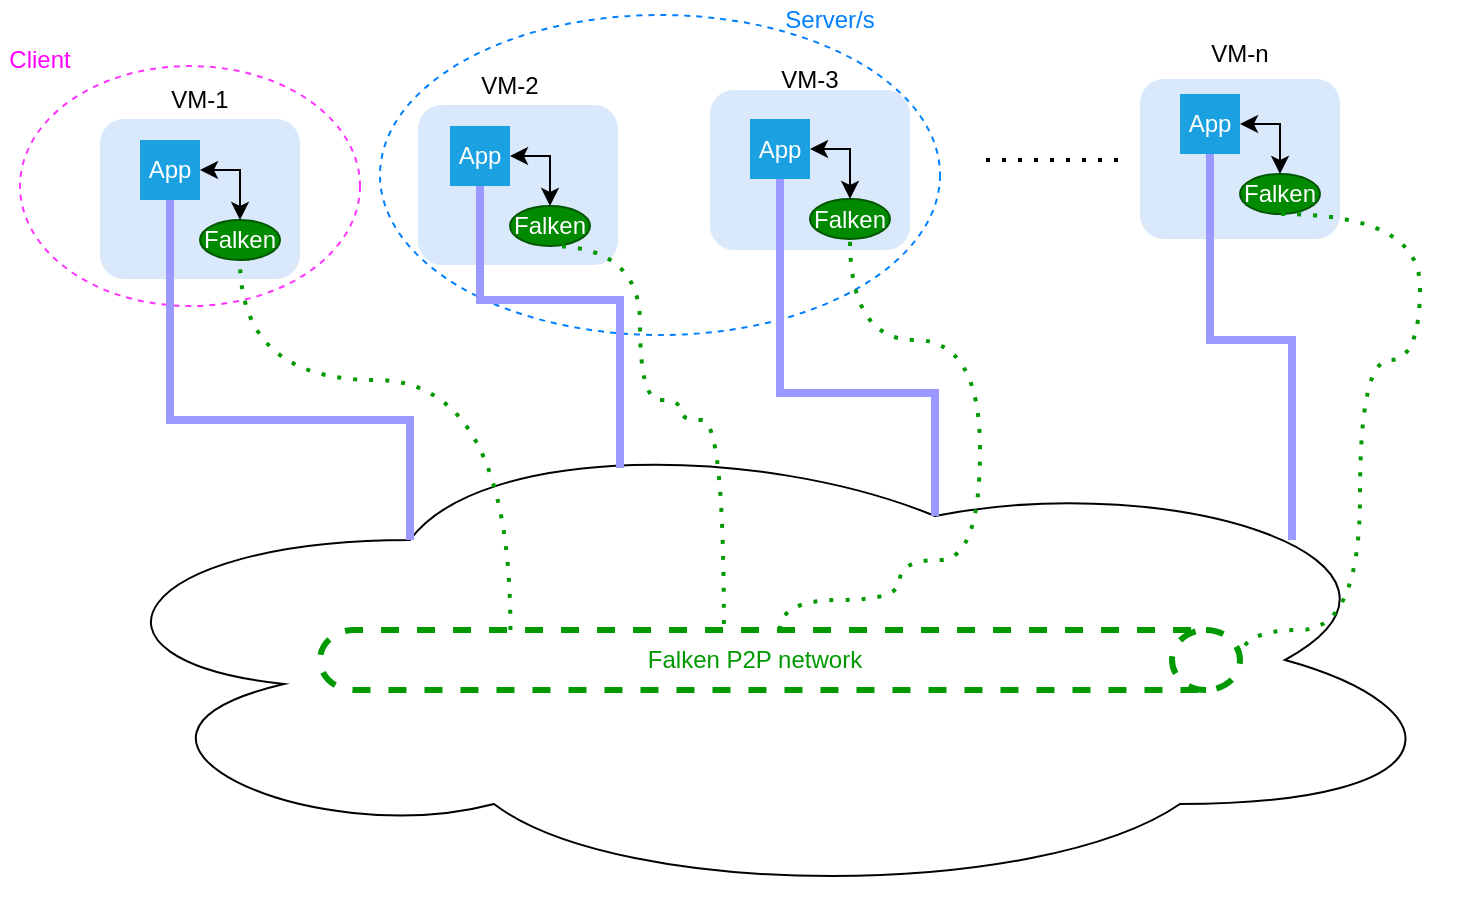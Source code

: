 <mxfile version="13.10.9" type="github">
  <diagram id="NEwld3anYWmQanBMHAa-" name="Page-1">
    <mxGraphModel dx="1360" dy="802" grid="1" gridSize="10" guides="1" tooltips="1" connect="1" arrows="1" fold="1" page="1" pageScale="1" pageWidth="850" pageHeight="1100" math="0" shadow="0">
      <root>
        <mxCell id="0" />
        <mxCell id="1" parent="0" />
        <mxCell id="vw8RD5YFw0DvRqKHAB3R-38" value="" style="ellipse;whiteSpace=wrap;html=1;dashed=1;fillColor=none;strokeColor=#007FFF;" vertex="1" parent="1">
          <mxGeometry x="220" y="107.5" width="280" height="160" as="geometry" />
        </mxCell>
        <mxCell id="vw8RD5YFw0DvRqKHAB3R-36" value="" style="ellipse;whiteSpace=wrap;html=1;fillColor=none;dashed=1;strokeColor=#FF33FF;" vertex="1" parent="1">
          <mxGeometry x="40" y="133" width="170" height="120" as="geometry" />
        </mxCell>
        <mxCell id="vw8RD5YFw0DvRqKHAB3R-2" value="" style="rounded=1;whiteSpace=wrap;html=1;fillColor=#dae8fc;strokeColor=none;" vertex="1" parent="1">
          <mxGeometry x="80" y="159.5" width="100" height="80" as="geometry" />
        </mxCell>
        <mxCell id="vw8RD5YFw0DvRqKHAB3R-4" value="VM-1" style="text;html=1;strokeColor=none;fillColor=none;align=center;verticalAlign=middle;whiteSpace=wrap;rounded=0;" vertex="1" parent="1">
          <mxGeometry x="110" y="140" width="40" height="20" as="geometry" />
        </mxCell>
        <mxCell id="vw8RD5YFw0DvRqKHAB3R-8" value="App" style="whiteSpace=wrap;html=1;aspect=fixed;fillColor=#1ba1e2;fontColor=#ffffff;strokeColor=none;" vertex="1" parent="1">
          <mxGeometry x="100" y="170" width="30" height="30" as="geometry" />
        </mxCell>
        <mxCell id="vw8RD5YFw0DvRqKHAB3R-9" value="Falken" style="ellipse;whiteSpace=wrap;html=1;fillColor=#008a00;strokeColor=#005700;fontColor=#ffffff;" vertex="1" parent="1">
          <mxGeometry x="130" y="210" width="40" height="20" as="geometry" />
        </mxCell>
        <mxCell id="vw8RD5YFw0DvRqKHAB3R-11" value="" style="endArrow=classic;startArrow=classic;html=1;edgeStyle=orthogonalEdgeStyle;rounded=0;exitX=1;exitY=0.5;exitDx=0;exitDy=0;entryX=0.5;entryY=0;entryDx=0;entryDy=0;" edge="1" parent="1" source="vw8RD5YFw0DvRqKHAB3R-8" target="vw8RD5YFw0DvRqKHAB3R-9">
          <mxGeometry width="50" height="50" relative="1" as="geometry">
            <mxPoint x="300" y="220" as="sourcePoint" />
            <mxPoint x="450" y="390" as="targetPoint" />
          </mxGeometry>
        </mxCell>
        <mxCell id="vw8RD5YFw0DvRqKHAB3R-14" value="" style="ellipse;shape=cloud;whiteSpace=wrap;html=1;" vertex="1" parent="1">
          <mxGeometry x="60" y="310" width="700" height="240" as="geometry" />
        </mxCell>
        <mxCell id="vw8RD5YFw0DvRqKHAB3R-16" value="" style="rounded=1;whiteSpace=wrap;html=1;fillColor=#dae8fc;strokeColor=none;" vertex="1" parent="1">
          <mxGeometry x="239" y="152.5" width="100" height="80" as="geometry" />
        </mxCell>
        <mxCell id="vw8RD5YFw0DvRqKHAB3R-17" value="VM-2" style="text;html=1;strokeColor=none;fillColor=none;align=center;verticalAlign=middle;whiteSpace=wrap;rounded=0;" vertex="1" parent="1">
          <mxGeometry x="265" y="133" width="40" height="20" as="geometry" />
        </mxCell>
        <mxCell id="vw8RD5YFw0DvRqKHAB3R-18" value="App" style="whiteSpace=wrap;html=1;aspect=fixed;fillColor=#1ba1e2;fontColor=#ffffff;strokeColor=none;" vertex="1" parent="1">
          <mxGeometry x="255" y="163" width="30" height="30" as="geometry" />
        </mxCell>
        <mxCell id="vw8RD5YFw0DvRqKHAB3R-19" value="Falken" style="ellipse;whiteSpace=wrap;html=1;fillColor=#008a00;strokeColor=#005700;fontColor=#ffffff;" vertex="1" parent="1">
          <mxGeometry x="285" y="203" width="40" height="20" as="geometry" />
        </mxCell>
        <mxCell id="vw8RD5YFw0DvRqKHAB3R-20" value="" style="endArrow=classic;startArrow=classic;html=1;edgeStyle=orthogonalEdgeStyle;rounded=0;exitX=1;exitY=0.5;exitDx=0;exitDy=0;entryX=0.5;entryY=0;entryDx=0;entryDy=0;" edge="1" parent="1" source="vw8RD5YFw0DvRqKHAB3R-18" target="vw8RD5YFw0DvRqKHAB3R-19">
          <mxGeometry width="50" height="50" relative="1" as="geometry">
            <mxPoint x="455" y="213" as="sourcePoint" />
            <mxPoint x="605" y="383" as="targetPoint" />
          </mxGeometry>
        </mxCell>
        <mxCell id="vw8RD5YFw0DvRqKHAB3R-21" value="" style="rounded=1;whiteSpace=wrap;html=1;fillColor=#dae8fc;strokeColor=none;" vertex="1" parent="1">
          <mxGeometry x="385" y="145" width="100" height="80" as="geometry" />
        </mxCell>
        <mxCell id="vw8RD5YFw0DvRqKHAB3R-22" value="VM-3" style="text;html=1;strokeColor=none;fillColor=none;align=center;verticalAlign=middle;whiteSpace=wrap;rounded=0;" vertex="1" parent="1">
          <mxGeometry x="415" y="129.5" width="40" height="20" as="geometry" />
        </mxCell>
        <mxCell id="vw8RD5YFw0DvRqKHAB3R-23" value="App" style="whiteSpace=wrap;html=1;aspect=fixed;fillColor=#1ba1e2;fontColor=#ffffff;strokeColor=none;" vertex="1" parent="1">
          <mxGeometry x="405" y="159.5" width="30" height="30" as="geometry" />
        </mxCell>
        <mxCell id="vw8RD5YFw0DvRqKHAB3R-24" value="Falken" style="ellipse;whiteSpace=wrap;html=1;fillColor=#008a00;strokeColor=#005700;fontColor=#ffffff;" vertex="1" parent="1">
          <mxGeometry x="435" y="199.5" width="40" height="20" as="geometry" />
        </mxCell>
        <mxCell id="vw8RD5YFw0DvRqKHAB3R-25" value="" style="endArrow=classic;startArrow=classic;html=1;edgeStyle=orthogonalEdgeStyle;rounded=0;exitX=1;exitY=0.5;exitDx=0;exitDy=0;entryX=0.5;entryY=0;entryDx=0;entryDy=0;" edge="1" source="vw8RD5YFw0DvRqKHAB3R-23" target="vw8RD5YFw0DvRqKHAB3R-24" parent="1">
          <mxGeometry width="50" height="50" relative="1" as="geometry">
            <mxPoint x="605" y="209.5" as="sourcePoint" />
            <mxPoint x="755" y="379.5" as="targetPoint" />
          </mxGeometry>
        </mxCell>
        <mxCell id="vw8RD5YFw0DvRqKHAB3R-26" value="" style="endArrow=none;dashed=1;html=1;dashPattern=1 3;strokeWidth=2;" edge="1" parent="1">
          <mxGeometry width="50" height="50" relative="1" as="geometry">
            <mxPoint x="523" y="180" as="sourcePoint" />
            <mxPoint x="593" y="180" as="targetPoint" />
          </mxGeometry>
        </mxCell>
        <mxCell id="vw8RD5YFw0DvRqKHAB3R-27" value="" style="rounded=1;whiteSpace=wrap;html=1;fillColor=#dae8fc;strokeColor=none;" vertex="1" parent="1">
          <mxGeometry x="600" y="139.5" width="100" height="80" as="geometry" />
        </mxCell>
        <mxCell id="vw8RD5YFw0DvRqKHAB3R-28" value="VM-n" style="text;html=1;strokeColor=none;fillColor=none;align=center;verticalAlign=middle;whiteSpace=wrap;rounded=0;" vertex="1" parent="1">
          <mxGeometry x="630" y="117" width="40" height="20" as="geometry" />
        </mxCell>
        <mxCell id="vw8RD5YFw0DvRqKHAB3R-29" value="App" style="whiteSpace=wrap;html=1;aspect=fixed;fillColor=#1ba1e2;fontColor=#ffffff;strokeColor=none;" vertex="1" parent="1">
          <mxGeometry x="620" y="147" width="30" height="30" as="geometry" />
        </mxCell>
        <mxCell id="vw8RD5YFw0DvRqKHAB3R-30" value="Falken" style="ellipse;whiteSpace=wrap;html=1;fillColor=#008a00;strokeColor=#005700;fontColor=#ffffff;" vertex="1" parent="1">
          <mxGeometry x="650" y="187" width="40" height="20" as="geometry" />
        </mxCell>
        <mxCell id="vw8RD5YFw0DvRqKHAB3R-31" value="" style="endArrow=classic;startArrow=classic;html=1;edgeStyle=orthogonalEdgeStyle;rounded=0;exitX=1;exitY=0.5;exitDx=0;exitDy=0;entryX=0.5;entryY=0;entryDx=0;entryDy=0;" edge="1" source="vw8RD5YFw0DvRqKHAB3R-29" target="vw8RD5YFw0DvRqKHAB3R-30" parent="1">
          <mxGeometry width="50" height="50" relative="1" as="geometry">
            <mxPoint x="820" y="197" as="sourcePoint" />
            <mxPoint x="970" y="367" as="targetPoint" />
          </mxGeometry>
        </mxCell>
        <mxCell id="vw8RD5YFw0DvRqKHAB3R-37" value="&lt;font color=&quot;#ff00ff&quot;&gt;Client&lt;/font&gt;" style="text;html=1;strokeColor=none;fillColor=none;align=center;verticalAlign=middle;whiteSpace=wrap;rounded=0;dashed=1;" vertex="1" parent="1">
          <mxGeometry x="30" y="120" width="40" height="20" as="geometry" />
        </mxCell>
        <mxCell id="vw8RD5YFw0DvRqKHAB3R-39" value="&lt;font&gt;Server/s&lt;/font&gt;" style="text;html=1;align=center;verticalAlign=middle;whiteSpace=wrap;rounded=0;dashed=1;fontColor=#007FFF;" vertex="1" parent="1">
          <mxGeometry x="425" y="100" width="40" height="20" as="geometry" />
        </mxCell>
        <mxCell id="vw8RD5YFw0DvRqKHAB3R-41" value="&lt;font color=&quot;#009900&quot;&gt;Falken P2P network&lt;/font&gt;" style="shape=cylinder3;whiteSpace=wrap;html=1;boundedLbl=1;backgroundOutline=1;size=17;dashed=1;fillColor=none;direction=south;strokeWidth=3;strokeColor=#009900;" vertex="1" parent="1">
          <mxGeometry x="190" y="415" width="460" height="30" as="geometry" />
        </mxCell>
        <mxCell id="vw8RD5YFw0DvRqKHAB3R-44" value="" style="edgeStyle=elbowEdgeStyle;rounded=0;orthogonalLoop=1;jettySize=auto;html=1;strokeColor=#9999FF;strokeWidth=4;entryX=0.25;entryY=0.25;entryDx=0;entryDy=0;entryPerimeter=0;exitX=0.5;exitY=1;exitDx=0;exitDy=0;endArrow=none;endFill=0;elbow=vertical;" edge="1" parent="1" source="vw8RD5YFw0DvRqKHAB3R-8" target="vw8RD5YFw0DvRqKHAB3R-14">
          <mxGeometry relative="1" as="geometry">
            <Array as="points">
              <mxPoint x="150" y="310" />
            </Array>
          </mxGeometry>
        </mxCell>
        <mxCell id="vw8RD5YFw0DvRqKHAB3R-48" value="" style="endArrow=none;html=1;strokeColor=#9999FF;strokeWidth=4;entryX=0.5;entryY=1;entryDx=0;entryDy=0;exitX=0.4;exitY=0.1;exitDx=0;exitDy=0;exitPerimeter=0;edgeStyle=elbowEdgeStyle;rounded=0;elbow=vertical;" edge="1" parent="1" source="vw8RD5YFw0DvRqKHAB3R-14" target="vw8RD5YFw0DvRqKHAB3R-18">
          <mxGeometry width="50" height="50" relative="1" as="geometry">
            <mxPoint x="400" y="340" as="sourcePoint" />
            <mxPoint x="450" y="290" as="targetPoint" />
            <Array as="points">
              <mxPoint x="300" y="250" />
            </Array>
          </mxGeometry>
        </mxCell>
        <mxCell id="vw8RD5YFw0DvRqKHAB3R-49" value="" style="endArrow=none;html=1;strokeColor=#9999FF;strokeWidth=4;entryX=0.5;entryY=1;entryDx=0;entryDy=0;exitX=0.625;exitY=0.2;exitDx=0;exitDy=0;exitPerimeter=0;edgeStyle=elbowEdgeStyle;rounded=0;elbow=vertical;" edge="1" parent="1" source="vw8RD5YFw0DvRqKHAB3R-14" target="vw8RD5YFw0DvRqKHAB3R-23">
          <mxGeometry width="50" height="50" relative="1" as="geometry">
            <mxPoint x="680" y="380.5" as="sourcePoint" />
            <mxPoint x="610" y="239.5" as="targetPoint" />
            <Array as="points">
              <mxPoint x="640" y="296.5" />
            </Array>
          </mxGeometry>
        </mxCell>
        <mxCell id="vw8RD5YFw0DvRqKHAB3R-50" value="" style="endArrow=none;html=1;strokeColor=#9999FF;strokeWidth=4;entryX=0.5;entryY=1;entryDx=0;entryDy=0;exitX=0.88;exitY=0.25;exitDx=0;exitDy=0;exitPerimeter=0;edgeStyle=elbowEdgeStyle;rounded=0;elbow=vertical;" edge="1" parent="1" source="vw8RD5YFw0DvRqKHAB3R-14" target="vw8RD5YFw0DvRqKHAB3R-29">
          <mxGeometry width="50" height="50" relative="1" as="geometry">
            <mxPoint x="360" y="354" as="sourcePoint" />
            <mxPoint x="290" y="213" as="targetPoint" />
            <Array as="points">
              <mxPoint x="320" y="270" />
            </Array>
          </mxGeometry>
        </mxCell>
        <mxCell id="vw8RD5YFw0DvRqKHAB3R-51" value="" style="endArrow=none;dashed=1;html=1;dashPattern=1 3;strokeWidth=2;strokeColor=#009900;entryX=0.5;entryY=1;entryDx=0;entryDy=0;exitX=0;exitY=0.793;exitDx=0;exitDy=0;exitPerimeter=0;edgeStyle=orthogonalEdgeStyle;curved=1;" edge="1" parent="1" source="vw8RD5YFw0DvRqKHAB3R-41" target="vw8RD5YFw0DvRqKHAB3R-9">
          <mxGeometry width="50" height="50" relative="1" as="geometry">
            <mxPoint x="400" y="340" as="sourcePoint" />
            <mxPoint x="193" y="280" as="targetPoint" />
            <Array as="points">
              <mxPoint x="285" y="290" />
              <mxPoint x="150" y="290" />
            </Array>
          </mxGeometry>
        </mxCell>
        <mxCell id="vw8RD5YFw0DvRqKHAB3R-52" value="" style="endArrow=none;dashed=1;html=1;dashPattern=1 3;strokeWidth=2;strokeColor=#009900;exitX=-0.1;exitY=0.561;exitDx=0;exitDy=0;exitPerimeter=0;edgeStyle=orthogonalEdgeStyle;curved=1;entryX=0.5;entryY=1;entryDx=0;entryDy=0;" edge="1" parent="1" source="vw8RD5YFw0DvRqKHAB3R-41" target="vw8RD5YFw0DvRqKHAB3R-19">
          <mxGeometry width="50" height="50" relative="1" as="geometry">
            <mxPoint x="502.61" y="424.5" as="sourcePoint" />
            <mxPoint x="367.39" y="239.5" as="targetPoint" />
            <Array as="points">
              <mxPoint x="392" y="310" />
              <mxPoint x="370" y="310" />
              <mxPoint x="370" y="300" />
              <mxPoint x="350" y="300" />
              <mxPoint x="350" y="223" />
            </Array>
          </mxGeometry>
        </mxCell>
        <mxCell id="vw8RD5YFw0DvRqKHAB3R-53" value="" style="endArrow=none;dashed=1;html=1;dashPattern=1 3;strokeWidth=2;strokeColor=#009900;exitX=0;exitY=0.5;exitDx=0;exitDy=0;exitPerimeter=0;edgeStyle=orthogonalEdgeStyle;curved=1;entryX=0.5;entryY=1;entryDx=0;entryDy=0;" edge="1" parent="1" source="vw8RD5YFw0DvRqKHAB3R-41" target="vw8RD5YFw0DvRqKHAB3R-24">
          <mxGeometry width="50" height="50" relative="1" as="geometry">
            <mxPoint x="401.94" y="422" as="sourcePoint" />
            <mxPoint x="315" y="233" as="targetPoint" />
            <Array as="points">
              <mxPoint x="420" y="400" />
              <mxPoint x="480" y="400" />
              <mxPoint x="480" y="380" />
              <mxPoint x="520" y="380" />
              <mxPoint x="520" y="270" />
              <mxPoint x="455" y="270" />
            </Array>
          </mxGeometry>
        </mxCell>
        <mxCell id="vw8RD5YFw0DvRqKHAB3R-54" value="" style="endArrow=none;dashed=1;html=1;dashPattern=1 3;strokeWidth=2;strokeColor=#009900;edgeStyle=orthogonalEdgeStyle;curved=1;entryX=0.5;entryY=1;entryDx=0;entryDy=0;exitX=0.5;exitY=0;exitDx=0;exitDy=0;exitPerimeter=0;" edge="1" parent="1" source="vw8RD5YFw0DvRqKHAB3R-41" target="vw8RD5YFw0DvRqKHAB3R-30">
          <mxGeometry width="50" height="50" relative="1" as="geometry">
            <mxPoint x="430" y="425" as="sourcePoint" />
            <mxPoint x="465" y="229.5" as="targetPoint" />
            <Array as="points">
              <mxPoint x="650" y="415" />
              <mxPoint x="710" y="415" />
              <mxPoint x="710" y="280" />
              <mxPoint x="740" y="280" />
              <mxPoint x="740" y="207" />
            </Array>
          </mxGeometry>
        </mxCell>
      </root>
    </mxGraphModel>
  </diagram>
</mxfile>
